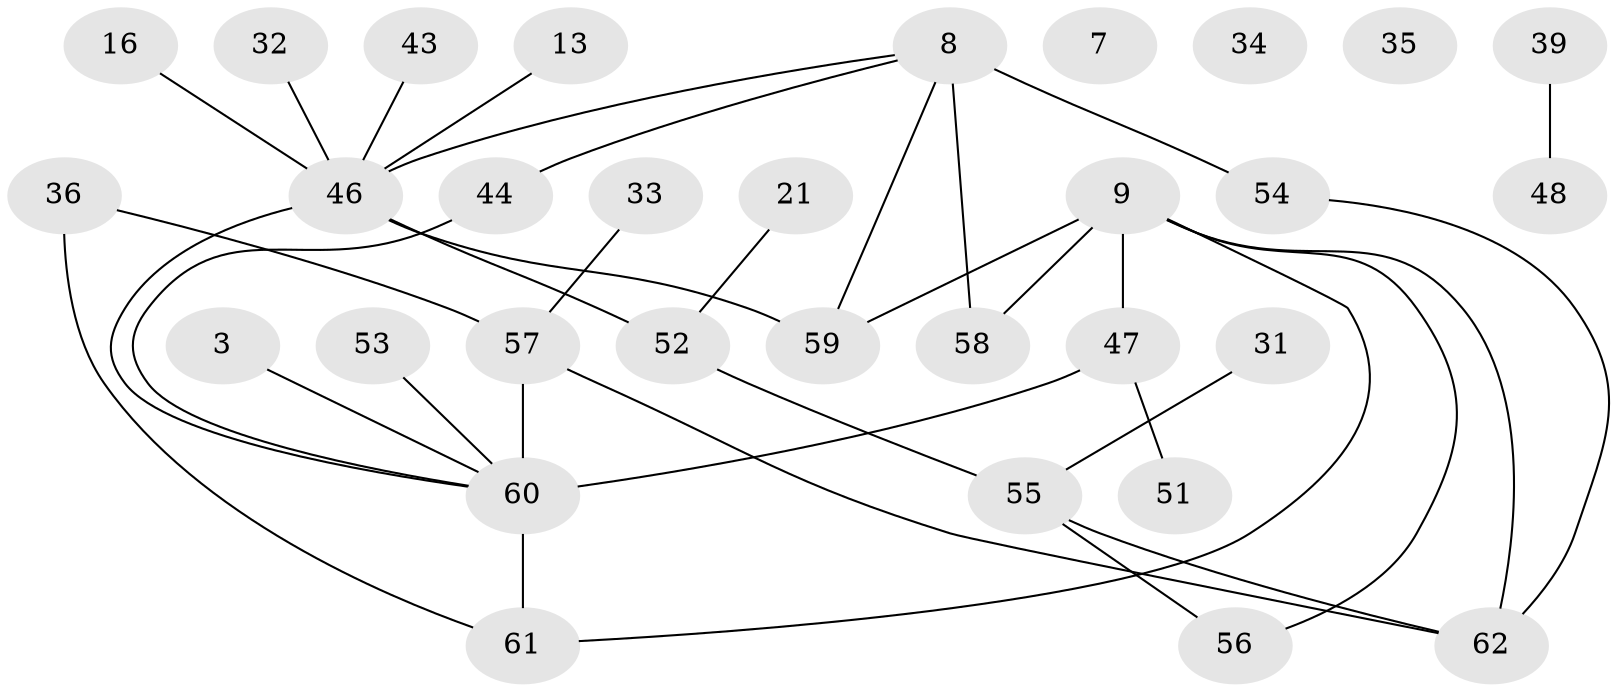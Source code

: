 // original degree distribution, {2: 0.25806451612903225, 4: 0.12903225806451613, 1: 0.27419354838709675, 5: 0.06451612903225806, 3: 0.1935483870967742, 0: 0.04838709677419355, 8: 0.016129032258064516, 7: 0.016129032258064516}
// Generated by graph-tools (version 1.1) at 2025/43/03/04/25 21:43:42]
// undirected, 31 vertices, 36 edges
graph export_dot {
graph [start="1"]
  node [color=gray90,style=filled];
  3;
  7;
  8 [super="+1+4"];
  9;
  13;
  16;
  21;
  31;
  32;
  33;
  34;
  35;
  36;
  39;
  43;
  44 [super="+18"];
  46 [super="+27+26"];
  47;
  48 [super="+20"];
  51 [super="+41"];
  52 [super="+42"];
  53 [super="+15"];
  54 [super="+49"];
  55 [super="+17"];
  56 [super="+22+23"];
  57 [super="+45"];
  58 [super="+6"];
  59 [super="+25+40"];
  60 [super="+37"];
  61 [super="+14+50"];
  62 [super="+38+29+24"];
  3 -- 60;
  8 -- 54 [weight=2];
  8 -- 58;
  8 -- 44;
  8 -- 46;
  8 -- 59;
  9 -- 47;
  9 -- 56;
  9 -- 58 [weight=2];
  9 -- 61 [weight=2];
  9 -- 62;
  9 -- 59;
  13 -- 46;
  16 -- 46;
  21 -- 52;
  31 -- 55;
  32 -- 46;
  33 -- 57;
  36 -- 57;
  36 -- 61;
  39 -- 48;
  43 -- 46;
  44 -- 60;
  46 -- 52 [weight=3];
  46 -- 60;
  46 -- 59;
  47 -- 51 [weight=2];
  47 -- 60 [weight=2];
  52 -- 55;
  53 -- 60;
  54 -- 62;
  55 -- 62;
  55 -- 56;
  57 -- 60 [weight=2];
  57 -- 62;
  60 -- 61 [weight=2];
}
